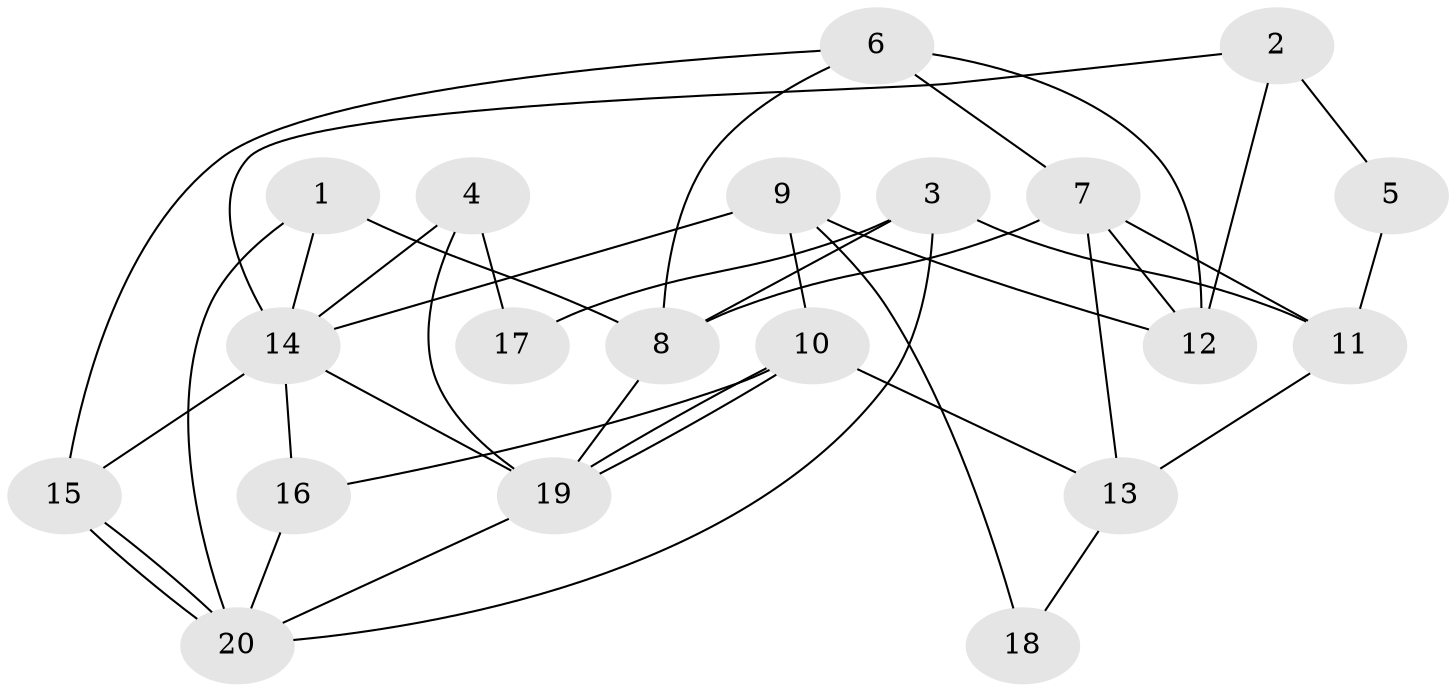 // Generated by graph-tools (version 1.1) at 2025/46/02/15/25 05:46:28]
// undirected, 20 vertices, 40 edges
graph export_dot {
graph [start="1"]
  node [color=gray90,style=filled];
  1;
  2;
  3;
  4;
  5;
  6;
  7;
  8;
  9;
  10;
  11;
  12;
  13;
  14;
  15;
  16;
  17;
  18;
  19;
  20;
  1 -- 8;
  1 -- 20;
  1 -- 14;
  2 -- 14;
  2 -- 12;
  2 -- 5;
  3 -- 20;
  3 -- 8;
  3 -- 11;
  3 -- 17;
  4 -- 19;
  4 -- 14;
  4 -- 17;
  5 -- 11;
  6 -- 7;
  6 -- 15;
  6 -- 8;
  6 -- 12;
  7 -- 13;
  7 -- 8;
  7 -- 11;
  7 -- 12;
  8 -- 19;
  9 -- 14;
  9 -- 12;
  9 -- 10;
  9 -- 18;
  10 -- 19;
  10 -- 19;
  10 -- 13;
  10 -- 16;
  11 -- 13;
  13 -- 18;
  14 -- 19;
  14 -- 15;
  14 -- 16;
  15 -- 20;
  15 -- 20;
  16 -- 20;
  19 -- 20;
}
